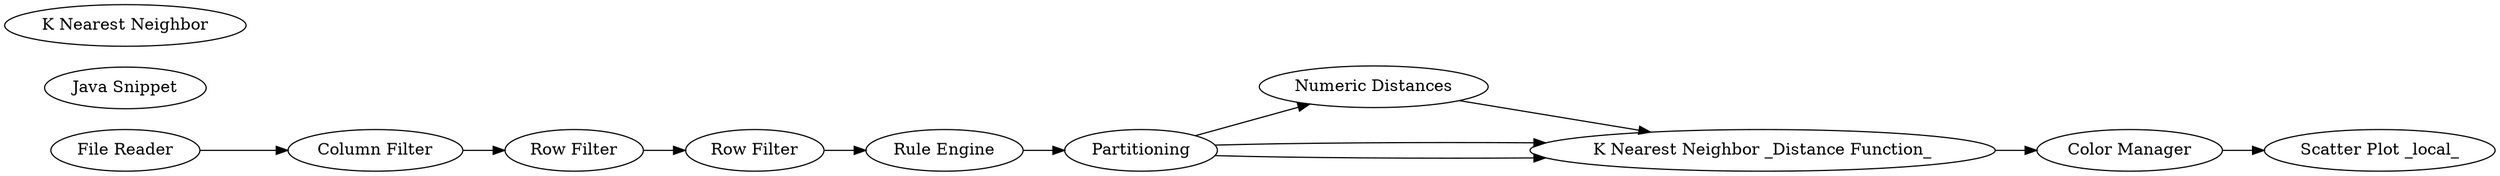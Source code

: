 digraph {
	1 [label="File Reader"]
	2 [label="Column Filter"]
	3 [label="Row Filter"]
	4 [label=Partitioning]
	6 [label="Numeric Distances"]
	8 [label="Java Snippet"]
	9 [label="Color Manager"]
	10 [label="Scatter Plot _local_"]
	11 [label="Row Filter"]
	13 [label="K Nearest Neighbor _Distance Function_"]
	17 [label="Rule Engine"]
	18 [label="K Nearest Neighbor"]
	1 -> 2
	2 -> 3
	3 -> 11
	4 -> 6
	4 -> 13
	4 -> 13
	6 -> 13
	9 -> 10
	11 -> 17
	13 -> 9
	17 -> 4
	rankdir=LR
}
